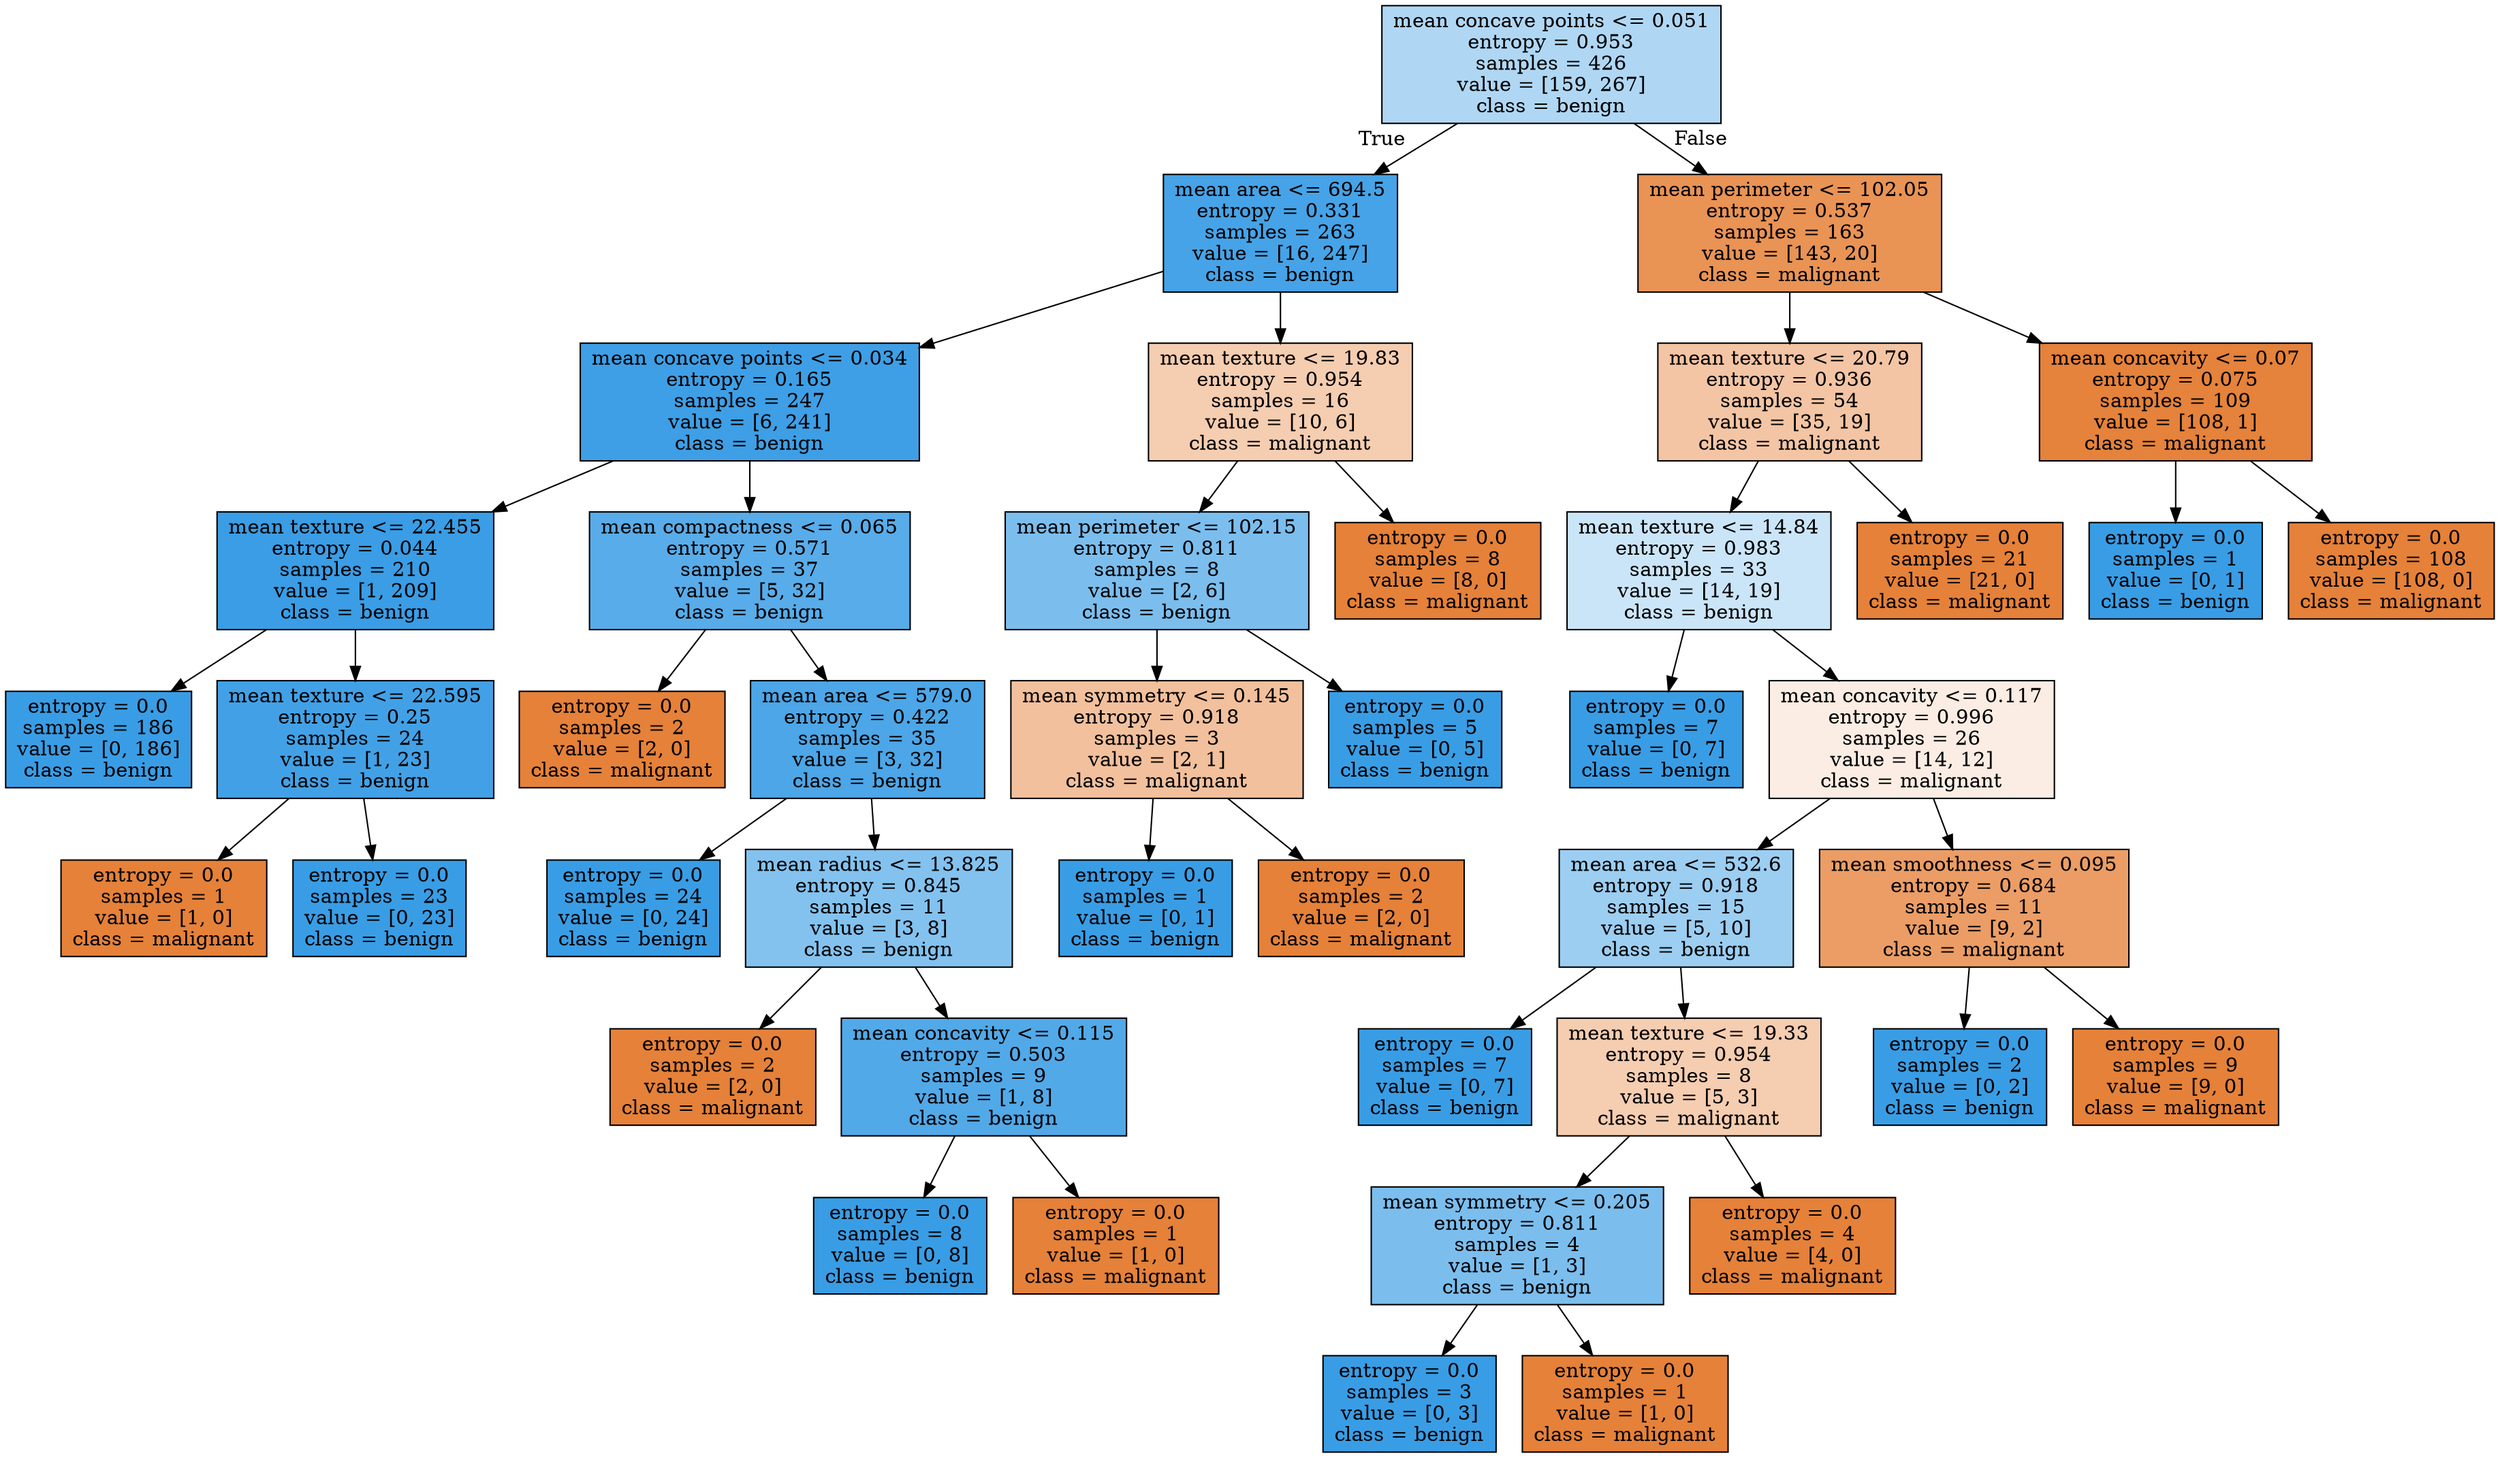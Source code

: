 digraph Tree {
node [shape=box, style="filled", color="black"] ;
0 [label="mean concave points <= 0.051\nentropy = 0.953\nsamples = 426\nvalue = [159, 267]\nclass = benign", fillcolor="#afd7f4"] ;
1 [label="mean area <= 694.5\nentropy = 0.331\nsamples = 263\nvalue = [16, 247]\nclass = benign", fillcolor="#46a3e7"] ;
0 -> 1 [labeldistance=2.5, labelangle=45, headlabel="True"] ;
2 [label="mean concave points <= 0.034\nentropy = 0.165\nsamples = 247\nvalue = [6, 241]\nclass = benign", fillcolor="#3e9fe6"] ;
1 -> 2 ;
3 [label="mean texture <= 22.455\nentropy = 0.044\nsamples = 210\nvalue = [1, 209]\nclass = benign", fillcolor="#3a9de5"] ;
2 -> 3 ;
4 [label="entropy = 0.0\nsamples = 186\nvalue = [0, 186]\nclass = benign", fillcolor="#399de5"] ;
3 -> 4 ;
5 [label="mean texture <= 22.595\nentropy = 0.25\nsamples = 24\nvalue = [1, 23]\nclass = benign", fillcolor="#42a1e6"] ;
3 -> 5 ;
6 [label="entropy = 0.0\nsamples = 1\nvalue = [1, 0]\nclass = malignant", fillcolor="#e58139"] ;
5 -> 6 ;
7 [label="entropy = 0.0\nsamples = 23\nvalue = [0, 23]\nclass = benign", fillcolor="#399de5"] ;
5 -> 7 ;
8 [label="mean compactness <= 0.065\nentropy = 0.571\nsamples = 37\nvalue = [5, 32]\nclass = benign", fillcolor="#58ace9"] ;
2 -> 8 ;
9 [label="entropy = 0.0\nsamples = 2\nvalue = [2, 0]\nclass = malignant", fillcolor="#e58139"] ;
8 -> 9 ;
10 [label="mean area <= 579.0\nentropy = 0.422\nsamples = 35\nvalue = [3, 32]\nclass = benign", fillcolor="#4ca6e7"] ;
8 -> 10 ;
11 [label="entropy = 0.0\nsamples = 24\nvalue = [0, 24]\nclass = benign", fillcolor="#399de5"] ;
10 -> 11 ;
12 [label="mean radius <= 13.825\nentropy = 0.845\nsamples = 11\nvalue = [3, 8]\nclass = benign", fillcolor="#83c2ef"] ;
10 -> 12 ;
13 [label="entropy = 0.0\nsamples = 2\nvalue = [2, 0]\nclass = malignant", fillcolor="#e58139"] ;
12 -> 13 ;
14 [label="mean concavity <= 0.115\nentropy = 0.503\nsamples = 9\nvalue = [1, 8]\nclass = benign", fillcolor="#52a9e8"] ;
12 -> 14 ;
15 [label="entropy = 0.0\nsamples = 8\nvalue = [0, 8]\nclass = benign", fillcolor="#399de5"] ;
14 -> 15 ;
16 [label="entropy = 0.0\nsamples = 1\nvalue = [1, 0]\nclass = malignant", fillcolor="#e58139"] ;
14 -> 16 ;
17 [label="mean texture <= 19.83\nentropy = 0.954\nsamples = 16\nvalue = [10, 6]\nclass = malignant", fillcolor="#f5cdb0"] ;
1 -> 17 ;
18 [label="mean perimeter <= 102.15\nentropy = 0.811\nsamples = 8\nvalue = [2, 6]\nclass = benign", fillcolor="#7bbeee"] ;
17 -> 18 ;
19 [label="mean symmetry <= 0.145\nentropy = 0.918\nsamples = 3\nvalue = [2, 1]\nclass = malignant", fillcolor="#f2c09c"] ;
18 -> 19 ;
20 [label="entropy = 0.0\nsamples = 1\nvalue = [0, 1]\nclass = benign", fillcolor="#399de5"] ;
19 -> 20 ;
21 [label="entropy = 0.0\nsamples = 2\nvalue = [2, 0]\nclass = malignant", fillcolor="#e58139"] ;
19 -> 21 ;
22 [label="entropy = 0.0\nsamples = 5\nvalue = [0, 5]\nclass = benign", fillcolor="#399de5"] ;
18 -> 22 ;
23 [label="entropy = 0.0\nsamples = 8\nvalue = [8, 0]\nclass = malignant", fillcolor="#e58139"] ;
17 -> 23 ;
24 [label="mean perimeter <= 102.05\nentropy = 0.537\nsamples = 163\nvalue = [143, 20]\nclass = malignant", fillcolor="#e99355"] ;
0 -> 24 [labeldistance=2.5, labelangle=-45, headlabel="False"] ;
25 [label="mean texture <= 20.79\nentropy = 0.936\nsamples = 54\nvalue = [35, 19]\nclass = malignant", fillcolor="#f3c5a4"] ;
24 -> 25 ;
26 [label="mean texture <= 14.84\nentropy = 0.983\nsamples = 33\nvalue = [14, 19]\nclass = benign", fillcolor="#cbe5f8"] ;
25 -> 26 ;
27 [label="entropy = 0.0\nsamples = 7\nvalue = [0, 7]\nclass = benign", fillcolor="#399de5"] ;
26 -> 27 ;
28 [label="mean concavity <= 0.117\nentropy = 0.996\nsamples = 26\nvalue = [14, 12]\nclass = malignant", fillcolor="#fbede3"] ;
26 -> 28 ;
29 [label="mean area <= 532.6\nentropy = 0.918\nsamples = 15\nvalue = [5, 10]\nclass = benign", fillcolor="#9ccef2"] ;
28 -> 29 ;
30 [label="entropy = 0.0\nsamples = 7\nvalue = [0, 7]\nclass = benign", fillcolor="#399de5"] ;
29 -> 30 ;
31 [label="mean texture <= 19.33\nentropy = 0.954\nsamples = 8\nvalue = [5, 3]\nclass = malignant", fillcolor="#f5cdb0"] ;
29 -> 31 ;
32 [label="mean symmetry <= 0.205\nentropy = 0.811\nsamples = 4\nvalue = [1, 3]\nclass = benign", fillcolor="#7bbeee"] ;
31 -> 32 ;
33 [label="entropy = 0.0\nsamples = 3\nvalue = [0, 3]\nclass = benign", fillcolor="#399de5"] ;
32 -> 33 ;
34 [label="entropy = 0.0\nsamples = 1\nvalue = [1, 0]\nclass = malignant", fillcolor="#e58139"] ;
32 -> 34 ;
35 [label="entropy = 0.0\nsamples = 4\nvalue = [4, 0]\nclass = malignant", fillcolor="#e58139"] ;
31 -> 35 ;
36 [label="mean smoothness <= 0.095\nentropy = 0.684\nsamples = 11\nvalue = [9, 2]\nclass = malignant", fillcolor="#eb9d65"] ;
28 -> 36 ;
37 [label="entropy = 0.0\nsamples = 2\nvalue = [0, 2]\nclass = benign", fillcolor="#399de5"] ;
36 -> 37 ;
38 [label="entropy = 0.0\nsamples = 9\nvalue = [9, 0]\nclass = malignant", fillcolor="#e58139"] ;
36 -> 38 ;
39 [label="entropy = 0.0\nsamples = 21\nvalue = [21, 0]\nclass = malignant", fillcolor="#e58139"] ;
25 -> 39 ;
40 [label="mean concavity <= 0.07\nentropy = 0.075\nsamples = 109\nvalue = [108, 1]\nclass = malignant", fillcolor="#e5823b"] ;
24 -> 40 ;
41 [label="entropy = 0.0\nsamples = 1\nvalue = [0, 1]\nclass = benign", fillcolor="#399de5"] ;
40 -> 41 ;
42 [label="entropy = 0.0\nsamples = 108\nvalue = [108, 0]\nclass = malignant", fillcolor="#e58139"] ;
40 -> 42 ;
}